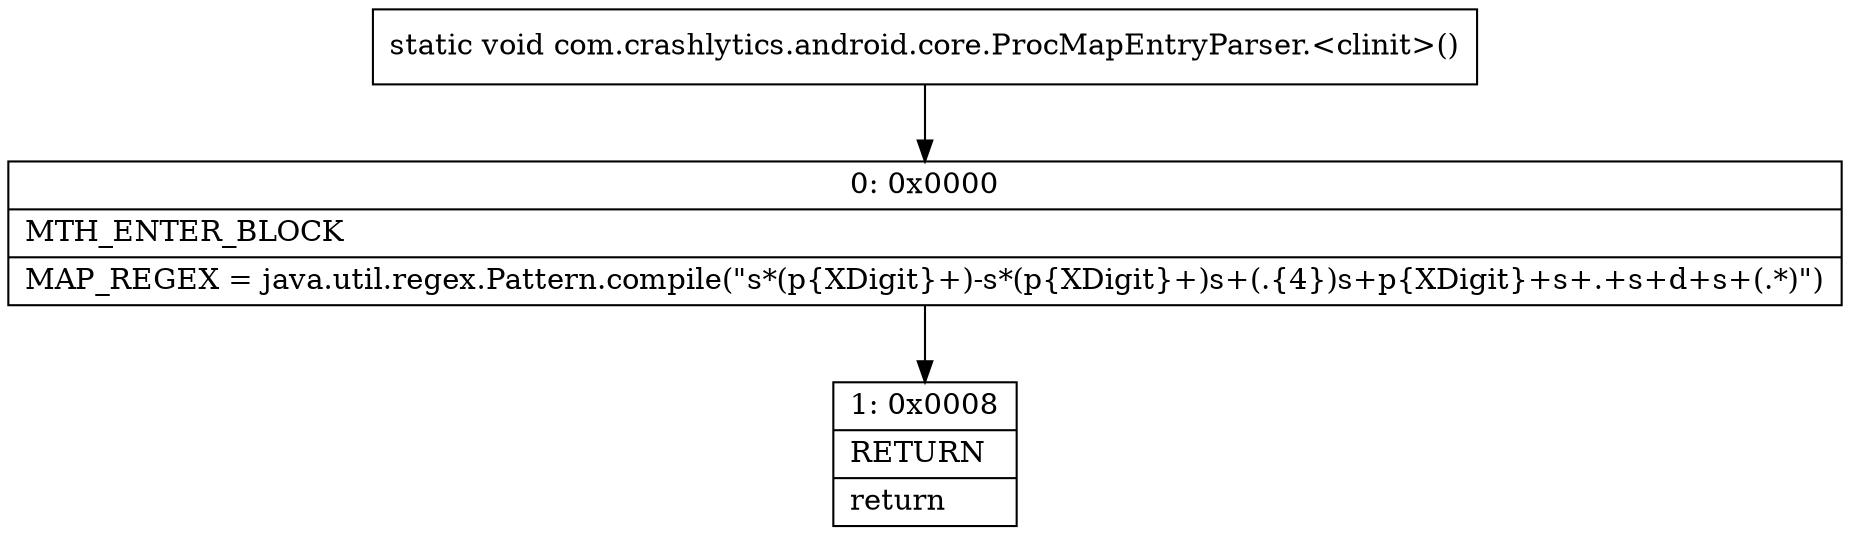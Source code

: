 digraph "CFG forcom.crashlytics.android.core.ProcMapEntryParser.\<clinit\>()V" {
Node_0 [shape=record,label="{0\:\ 0x0000|MTH_ENTER_BLOCK\l|MAP_REGEX = java.util.regex.Pattern.compile(\"s*(p\{XDigit\}+)\-s*(p\{XDigit\}+)s+(.\{4\})s+p\{XDigit\}+s+.+s+d+s+(.*)\")\l}"];
Node_1 [shape=record,label="{1\:\ 0x0008|RETURN\l|return\l}"];
MethodNode[shape=record,label="{static void com.crashlytics.android.core.ProcMapEntryParser.\<clinit\>() }"];
MethodNode -> Node_0;
Node_0 -> Node_1;
}

